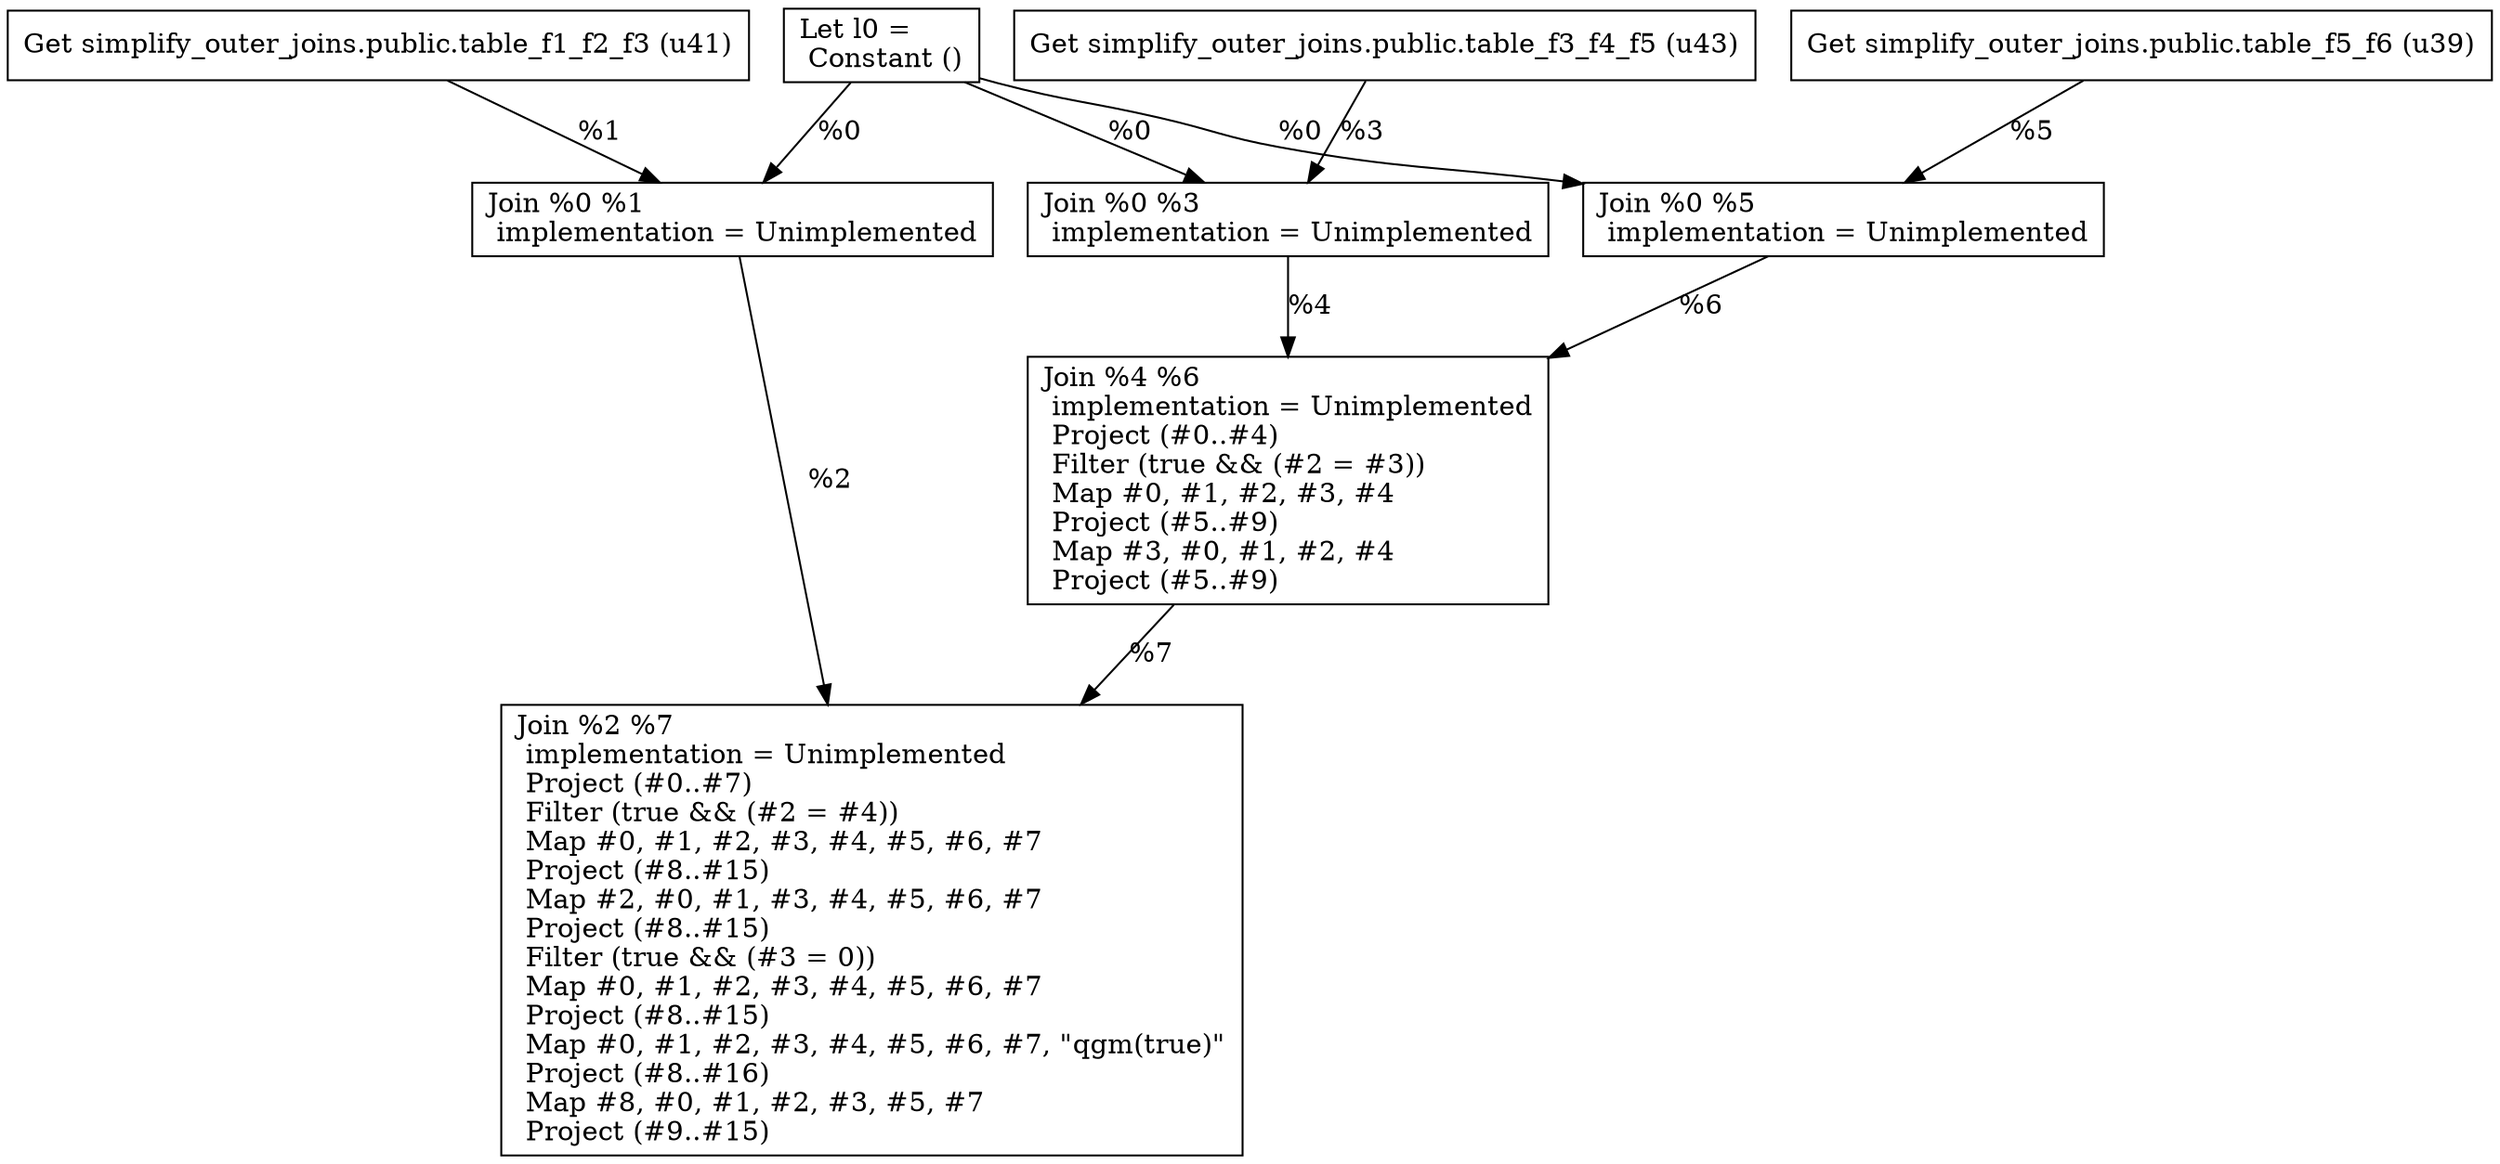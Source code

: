 digraph G {
    node0 [shape = record, label="Let l0 =\l Constant ()\l"]
    node1 [shape = record, label=" Get simplify_outer_joins.public.table_f1_f2_f3 (u41)\l"]
    node2 [shape = record, label=" Join %0 %1\l  implementation = Unimplemented\l"]
    node3 [shape = record, label=" Get simplify_outer_joins.public.table_f3_f4_f5 (u43)\l"]
    node4 [shape = record, label=" Join %0 %3\l  implementation = Unimplemented\l"]
    node5 [shape = record, label=" Get simplify_outer_joins.public.table_f5_f6 (u39)\l"]
    node6 [shape = record, label=" Join %0 %5\l  implementation = Unimplemented\l"]
    node7 [shape = record, label=" Join %4 %6\l  implementation = Unimplemented\l Project (#0..#4)\l Filter (true && (#2 = #3))\l Map #0, #1, #2, #3, #4\l Project (#5..#9)\l Map #3, #0, #1, #2, #4\l Project (#5..#9)\l"]
    node8 [shape = record, label=" Join %2 %7\l  implementation = Unimplemented\l Project (#0..#7)\l Filter (true && (#2 = #4))\l Map #0, #1, #2, #3, #4, #5, #6, #7\l Project (#8..#15)\l Map #2, #0, #1, #3, #4, #5, #6, #7\l Project (#8..#15)\l Filter (true && (#3 = 0))\l Map #0, #1, #2, #3, #4, #5, #6, #7\l Project (#8..#15)\l Map #0, #1, #2, #3, #4, #5, #6, #7, \"qgm(true)\"\l Project (#8..#16)\l Map #8, #0, #1, #2, #3, #5, #7\l Project (#9..#15)\l"]
    node4 -> node7 [label = "%4\l"]
    node5 -> node6 [label = "%5\l"]
    node0 -> node4 [label = "%0\l"]
    node1 -> node2 [label = "%1\l"]
    node2 -> node8 [label = "%2\l"]
    node6 -> node7 [label = "%6\l"]
    node7 -> node8 [label = "%7\l"]
    node0 -> node6 [label = "%0\l"]
    node0 -> node2 [label = "%0\l"]
    node3 -> node4 [label = "%3\l"]
}
